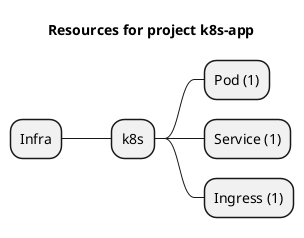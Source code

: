 @startmindmap
title Resources for project k8s-app
skinparam monochrome true
+ Infra
++ k8s
+++ Pod (1)
+++ Service (1)
+++ Ingress (1)
@endmindmap